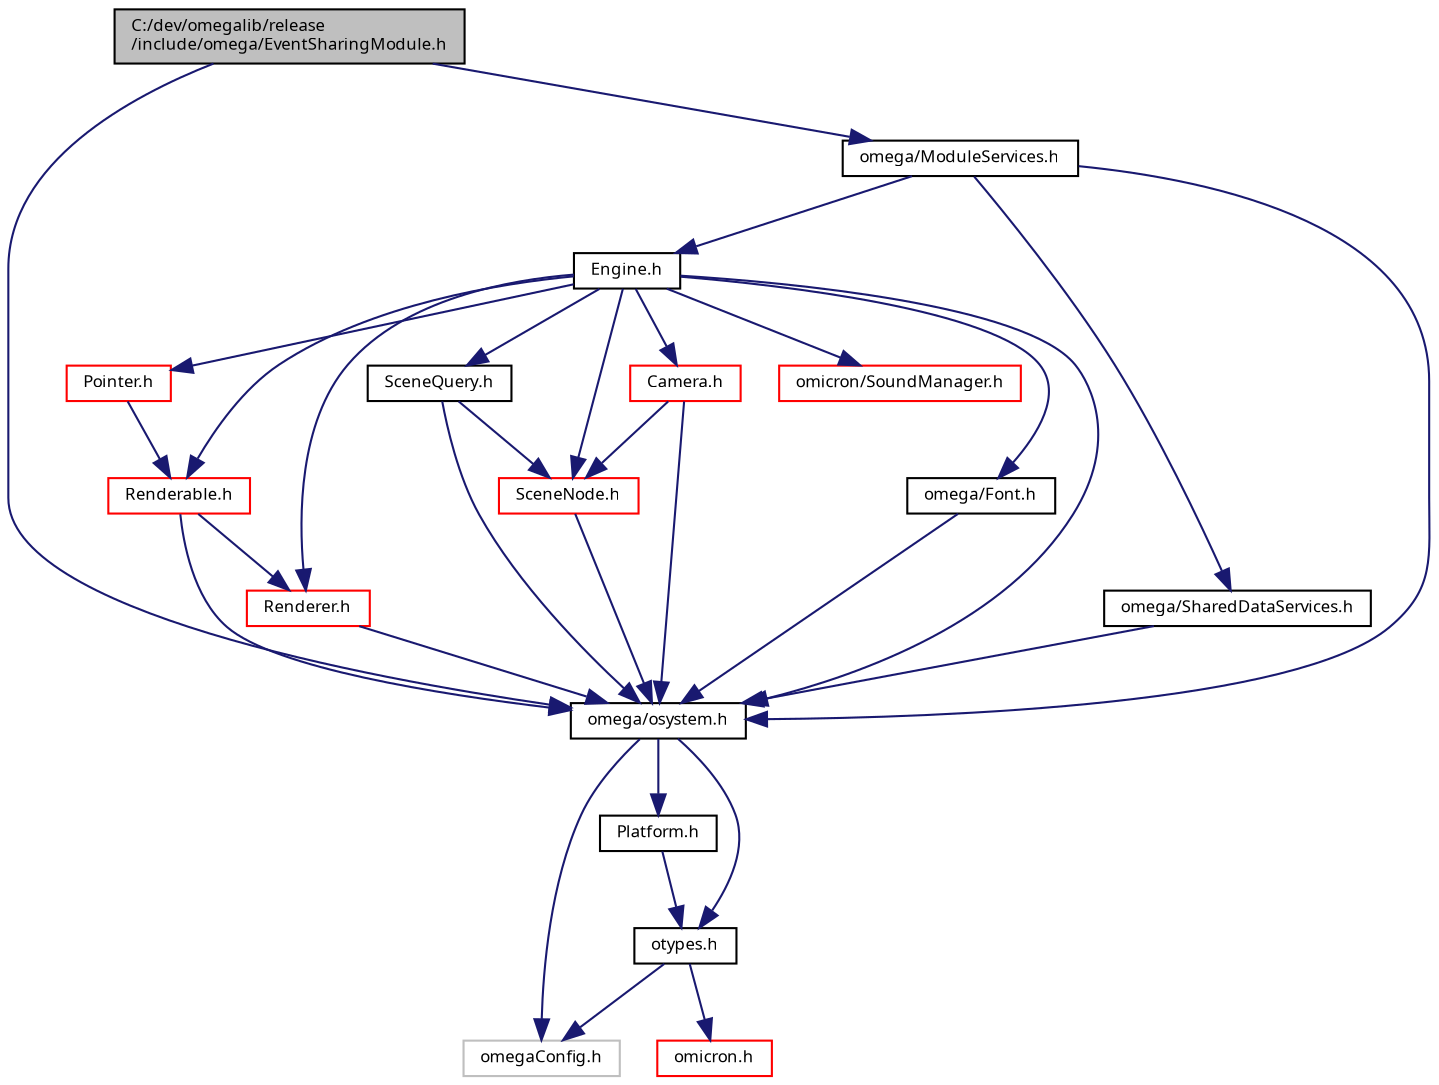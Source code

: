 digraph "C:/dev/omegalib/release/include/omega/EventSharingModule.h"
{
  bgcolor="transparent";
  edge [fontname="FreeSans.ttf",fontsize="8",labelfontname="FreeSans.ttf",labelfontsize="8"];
  node [fontname="FreeSans.ttf",fontsize="8",shape=record];
  Node1 [label="C:/dev/omegalib/release\l/include/omega/EventSharingModule.h",height=0.2,width=0.4,color="black", fillcolor="grey75", style="filled", fontcolor="black"];
  Node1 -> Node2 [color="midnightblue",fontsize="8",style="solid",fontname="FreeSans.ttf"];
  Node2 [label="omega/osystem.h",height=0.2,width=0.4,color="black",URL="$include_2omega_2osystem_8h.html"];
  Node2 -> Node3 [color="midnightblue",fontsize="8",style="solid",fontname="FreeSans.ttf"];
  Node3 [label="omegaConfig.h",height=0.2,width=0.4,color="grey75"];
  Node2 -> Node4 [color="midnightblue",fontsize="8",style="solid",fontname="FreeSans.ttf"];
  Node4 [label="otypes.h",height=0.2,width=0.4,color="black",URL="$include_2omega_2otypes_8h.html"];
  Node4 -> Node3 [color="midnightblue",fontsize="8",style="solid",fontname="FreeSans.ttf"];
  Node4 -> Node5 [color="midnightblue",fontsize="8",style="solid",fontname="FreeSans.ttf"];
  Node5 [label="omicron.h",height=0.2,width=0.4,color="red",URL="$omicron_8h.html"];
  Node2 -> Node6 [color="midnightblue",fontsize="8",style="solid",fontname="FreeSans.ttf"];
  Node6 [label="Platform.h",height=0.2,width=0.4,color="black",URL="$_platform_8h.html"];
  Node6 -> Node4 [color="midnightblue",fontsize="8",style="solid",fontname="FreeSans.ttf"];
  Node1 -> Node7 [color="midnightblue",fontsize="8",style="solid",fontname="FreeSans.ttf"];
  Node7 [label="omega/ModuleServices.h",height=0.2,width=0.4,color="black",URL="$_module_services_8h.html"];
  Node7 -> Node2 [color="midnightblue",fontsize="8",style="solid",fontname="FreeSans.ttf"];
  Node7 -> Node8 [color="midnightblue",fontsize="8",style="solid",fontname="FreeSans.ttf"];
  Node8 [label="Engine.h",height=0.2,width=0.4,color="black",URL="$_engine_8h.html"];
  Node8 -> Node2 [color="midnightblue",fontsize="8",style="solid",fontname="FreeSans.ttf"];
  Node8 -> Node9 [color="midnightblue",fontsize="8",style="solid",fontname="FreeSans.ttf"];
  Node9 [label="Renderer.h",height=0.2,width=0.4,color="red",URL="$_renderer_8h.html"];
  Node9 -> Node2 [color="midnightblue",fontsize="8",style="solid",fontname="FreeSans.ttf"];
  Node8 -> Node10 [color="midnightblue",fontsize="8",style="solid",fontname="FreeSans.ttf"];
  Node10 [label="SceneNode.h",height=0.2,width=0.4,color="red",URL="$_scene_node_8h.html"];
  Node10 -> Node2 [color="midnightblue",fontsize="8",style="solid",fontname="FreeSans.ttf"];
  Node8 -> Node11 [color="midnightblue",fontsize="8",style="solid",fontname="FreeSans.ttf"];
  Node11 [label="Pointer.h",height=0.2,width=0.4,color="red",URL="$_pointer_8h.html"];
  Node11 -> Node12 [color="midnightblue",fontsize="8",style="solid",fontname="FreeSans.ttf"];
  Node12 [label="Renderable.h",height=0.2,width=0.4,color="red",URL="$_renderable_8h.html"];
  Node12 -> Node2 [color="midnightblue",fontsize="8",style="solid",fontname="FreeSans.ttf"];
  Node12 -> Node9 [color="midnightblue",fontsize="8",style="solid",fontname="FreeSans.ttf"];
  Node8 -> Node12 [color="midnightblue",fontsize="8",style="solid",fontname="FreeSans.ttf"];
  Node8 -> Node13 [color="midnightblue",fontsize="8",style="solid",fontname="FreeSans.ttf"];
  Node13 [label="SceneQuery.h",height=0.2,width=0.4,color="black",URL="$_scene_query_8h.html"];
  Node13 -> Node2 [color="midnightblue",fontsize="8",style="solid",fontname="FreeSans.ttf"];
  Node13 -> Node10 [color="midnightblue",fontsize="8",style="solid",fontname="FreeSans.ttf"];
  Node8 -> Node14 [color="midnightblue",fontsize="8",style="solid",fontname="FreeSans.ttf"];
  Node14 [label="Camera.h",height=0.2,width=0.4,color="red",URL="$_camera_8h.html"];
  Node14 -> Node2 [color="midnightblue",fontsize="8",style="solid",fontname="FreeSans.ttf"];
  Node14 -> Node10 [color="midnightblue",fontsize="8",style="solid",fontname="FreeSans.ttf"];
  Node8 -> Node15 [color="midnightblue",fontsize="8",style="solid",fontname="FreeSans.ttf"];
  Node15 [label="omega/Font.h",height=0.2,width=0.4,color="black",URL="$_font_8h.html"];
  Node15 -> Node2 [color="midnightblue",fontsize="8",style="solid",fontname="FreeSans.ttf"];
  Node8 -> Node16 [color="midnightblue",fontsize="8",style="solid",fontname="FreeSans.ttf"];
  Node16 [label="omicron/SoundManager.h",height=0.2,width=0.4,color="red",URL="$_sound_manager_8h.html"];
  Node7 -> Node17 [color="midnightblue",fontsize="8",style="solid",fontname="FreeSans.ttf"];
  Node17 [label="omega/SharedDataServices.h",height=0.2,width=0.4,color="black",URL="$_shared_data_services_8h.html"];
  Node17 -> Node2 [color="midnightblue",fontsize="8",style="solid",fontname="FreeSans.ttf"];
}
